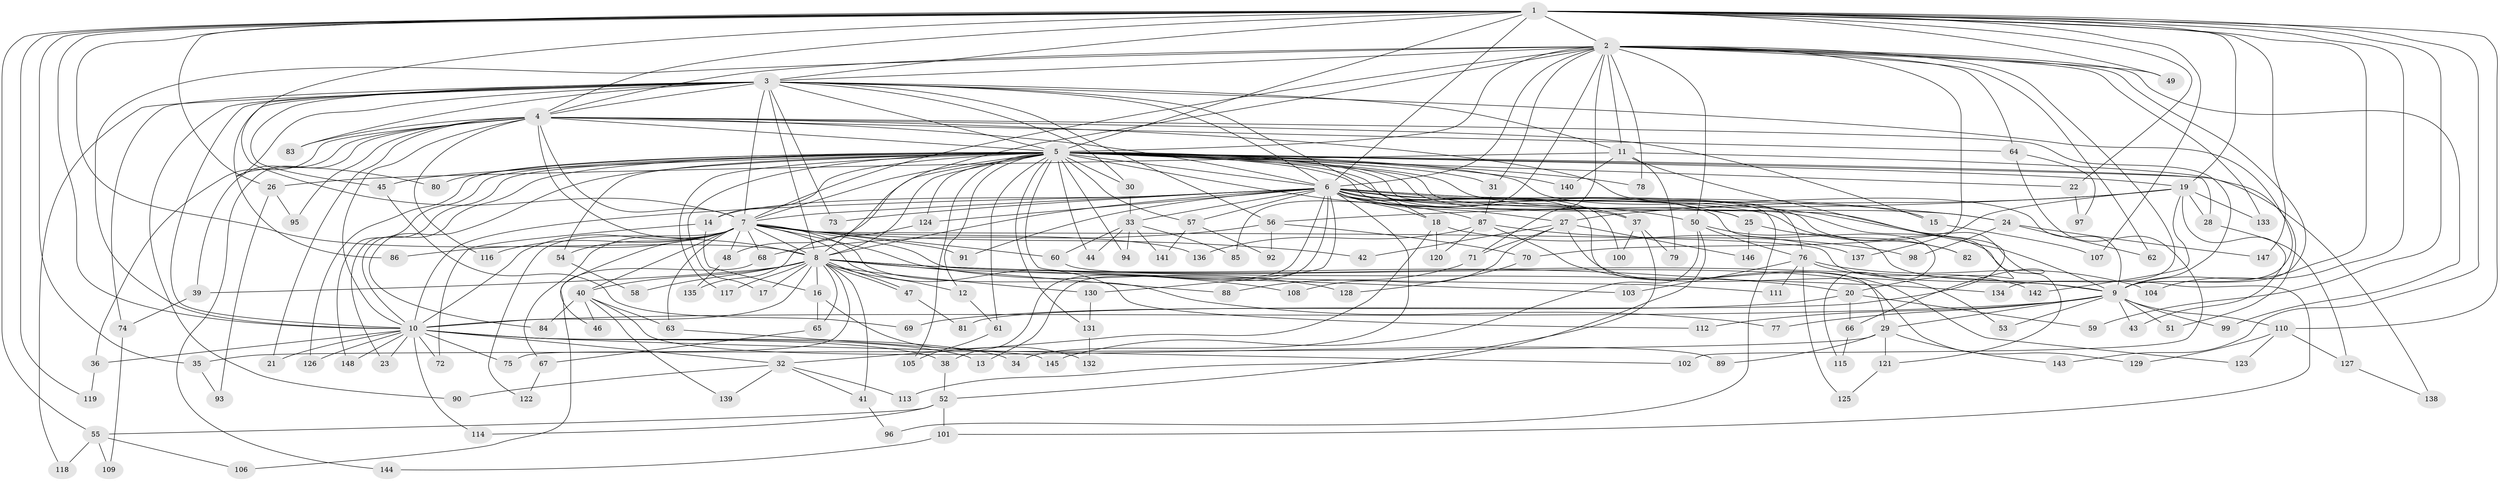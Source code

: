 // Generated by graph-tools (version 1.1) at 2025/49/03/09/25 03:49:42]
// undirected, 148 vertices, 321 edges
graph export_dot {
graph [start="1"]
  node [color=gray90,style=filled];
  1;
  2;
  3;
  4;
  5;
  6;
  7;
  8;
  9;
  10;
  11;
  12;
  13;
  14;
  15;
  16;
  17;
  18;
  19;
  20;
  21;
  22;
  23;
  24;
  25;
  26;
  27;
  28;
  29;
  30;
  31;
  32;
  33;
  34;
  35;
  36;
  37;
  38;
  39;
  40;
  41;
  42;
  43;
  44;
  45;
  46;
  47;
  48;
  49;
  50;
  51;
  52;
  53;
  54;
  55;
  56;
  57;
  58;
  59;
  60;
  61;
  62;
  63;
  64;
  65;
  66;
  67;
  68;
  69;
  70;
  71;
  72;
  73;
  74;
  75;
  76;
  77;
  78;
  79;
  80;
  81;
  82;
  83;
  84;
  85;
  86;
  87;
  88;
  89;
  90;
  91;
  92;
  93;
  94;
  95;
  96;
  97;
  98;
  99;
  100;
  101;
  102;
  103;
  104;
  105;
  106;
  107;
  108;
  109;
  110;
  111;
  112;
  113;
  114;
  115;
  116;
  117;
  118;
  119;
  120;
  121;
  122;
  123;
  124;
  125;
  126;
  127;
  128;
  129;
  130;
  131;
  132;
  133;
  134;
  135;
  136;
  137;
  138;
  139;
  140;
  141;
  142;
  143;
  144;
  145;
  146;
  147;
  148;
  1 -- 2;
  1 -- 3;
  1 -- 4;
  1 -- 5;
  1 -- 6;
  1 -- 7;
  1 -- 8;
  1 -- 9;
  1 -- 10;
  1 -- 19;
  1 -- 22;
  1 -- 26;
  1 -- 35;
  1 -- 49;
  1 -- 55;
  1 -- 59;
  1 -- 104;
  1 -- 107;
  1 -- 110;
  1 -- 119;
  1 -- 143;
  1 -- 147;
  2 -- 3;
  2 -- 4;
  2 -- 5;
  2 -- 6;
  2 -- 7;
  2 -- 8;
  2 -- 9;
  2 -- 10;
  2 -- 11;
  2 -- 31;
  2 -- 49;
  2 -- 50;
  2 -- 62;
  2 -- 64;
  2 -- 71;
  2 -- 78;
  2 -- 85;
  2 -- 99;
  2 -- 133;
  2 -- 134;
  2 -- 137;
  3 -- 4;
  3 -- 5;
  3 -- 6;
  3 -- 7;
  3 -- 8;
  3 -- 9;
  3 -- 10;
  3 -- 11;
  3 -- 18;
  3 -- 30;
  3 -- 45;
  3 -- 56;
  3 -- 73;
  3 -- 74;
  3 -- 80;
  3 -- 83;
  3 -- 86;
  3 -- 90;
  3 -- 118;
  4 -- 5;
  4 -- 6;
  4 -- 7;
  4 -- 8;
  4 -- 9;
  4 -- 10;
  4 -- 15;
  4 -- 21;
  4 -- 36;
  4 -- 39;
  4 -- 64;
  4 -- 76;
  4 -- 83;
  4 -- 95;
  4 -- 116;
  4 -- 144;
  5 -- 6;
  5 -- 7;
  5 -- 8;
  5 -- 9;
  5 -- 10;
  5 -- 12;
  5 -- 14;
  5 -- 17;
  5 -- 19;
  5 -- 20;
  5 -- 22;
  5 -- 23;
  5 -- 24;
  5 -- 25;
  5 -- 28;
  5 -- 30;
  5 -- 31;
  5 -- 37;
  5 -- 44;
  5 -- 45;
  5 -- 48;
  5 -- 54;
  5 -- 57;
  5 -- 61;
  5 -- 66;
  5 -- 78;
  5 -- 80;
  5 -- 84;
  5 -- 87;
  5 -- 94;
  5 -- 96;
  5 -- 105;
  5 -- 111;
  5 -- 117;
  5 -- 124;
  5 -- 126;
  5 -- 131;
  5 -- 138;
  5 -- 140;
  5 -- 148;
  6 -- 7;
  6 -- 8;
  6 -- 9;
  6 -- 10;
  6 -- 13;
  6 -- 14;
  6 -- 15;
  6 -- 18;
  6 -- 24;
  6 -- 25;
  6 -- 27;
  6 -- 29;
  6 -- 33;
  6 -- 34;
  6 -- 37;
  6 -- 38;
  6 -- 50;
  6 -- 57;
  6 -- 73;
  6 -- 82;
  6 -- 91;
  6 -- 100;
  6 -- 115;
  6 -- 121;
  6 -- 124;
  6 -- 130;
  7 -- 8;
  7 -- 9;
  7 -- 10;
  7 -- 40;
  7 -- 42;
  7 -- 46;
  7 -- 48;
  7 -- 54;
  7 -- 60;
  7 -- 63;
  7 -- 67;
  7 -- 68;
  7 -- 77;
  7 -- 86;
  7 -- 91;
  7 -- 103;
  7 -- 112;
  7 -- 116;
  7 -- 122;
  7 -- 128;
  7 -- 136;
  8 -- 9;
  8 -- 10;
  8 -- 12;
  8 -- 16;
  8 -- 17;
  8 -- 20;
  8 -- 39;
  8 -- 40;
  8 -- 41;
  8 -- 47;
  8 -- 47;
  8 -- 58;
  8 -- 65;
  8 -- 75;
  8 -- 88;
  8 -- 108;
  8 -- 117;
  8 -- 130;
  8 -- 134;
  9 -- 10;
  9 -- 29;
  9 -- 43;
  9 -- 51;
  9 -- 53;
  9 -- 77;
  9 -- 99;
  9 -- 110;
  9 -- 112;
  10 -- 13;
  10 -- 21;
  10 -- 23;
  10 -- 32;
  10 -- 34;
  10 -- 36;
  10 -- 38;
  10 -- 72;
  10 -- 75;
  10 -- 102;
  10 -- 114;
  10 -- 126;
  10 -- 148;
  11 -- 26;
  11 -- 51;
  11 -- 79;
  11 -- 81;
  11 -- 140;
  12 -- 61;
  14 -- 16;
  14 -- 72;
  15 -- 107;
  16 -- 65;
  16 -- 132;
  18 -- 32;
  18 -- 120;
  18 -- 137;
  19 -- 27;
  19 -- 28;
  19 -- 43;
  19 -- 56;
  19 -- 70;
  19 -- 133;
  19 -- 142;
  20 -- 59;
  20 -- 66;
  20 -- 69;
  22 -- 97;
  24 -- 62;
  24 -- 98;
  24 -- 147;
  25 -- 82;
  25 -- 146;
  26 -- 93;
  26 -- 95;
  27 -- 42;
  27 -- 53;
  27 -- 71;
  27 -- 108;
  27 -- 146;
  28 -- 127;
  29 -- 35;
  29 -- 89;
  29 -- 121;
  29 -- 143;
  30 -- 33;
  31 -- 87;
  32 -- 41;
  32 -- 90;
  32 -- 113;
  32 -- 139;
  33 -- 44;
  33 -- 60;
  33 -- 85;
  33 -- 94;
  33 -- 141;
  35 -- 93;
  36 -- 119;
  37 -- 52;
  37 -- 79;
  37 -- 100;
  38 -- 52;
  39 -- 74;
  40 -- 46;
  40 -- 63;
  40 -- 84;
  40 -- 89;
  40 -- 139;
  41 -- 96;
  45 -- 69;
  47 -- 81;
  48 -- 135;
  50 -- 76;
  50 -- 101;
  50 -- 113;
  50 -- 145;
  52 -- 55;
  52 -- 101;
  52 -- 114;
  54 -- 58;
  55 -- 106;
  55 -- 109;
  55 -- 118;
  56 -- 68;
  56 -- 70;
  56 -- 92;
  57 -- 92;
  57 -- 141;
  60 -- 129;
  61 -- 105;
  63 -- 145;
  64 -- 97;
  64 -- 102;
  65 -- 67;
  66 -- 115;
  67 -- 122;
  68 -- 106;
  70 -- 128;
  71 -- 88;
  74 -- 109;
  76 -- 103;
  76 -- 104;
  76 -- 111;
  76 -- 125;
  76 -- 142;
  87 -- 98;
  87 -- 120;
  87 -- 123;
  87 -- 136;
  101 -- 144;
  110 -- 123;
  110 -- 127;
  110 -- 129;
  121 -- 125;
  124 -- 135;
  127 -- 138;
  130 -- 131;
  131 -- 132;
}
